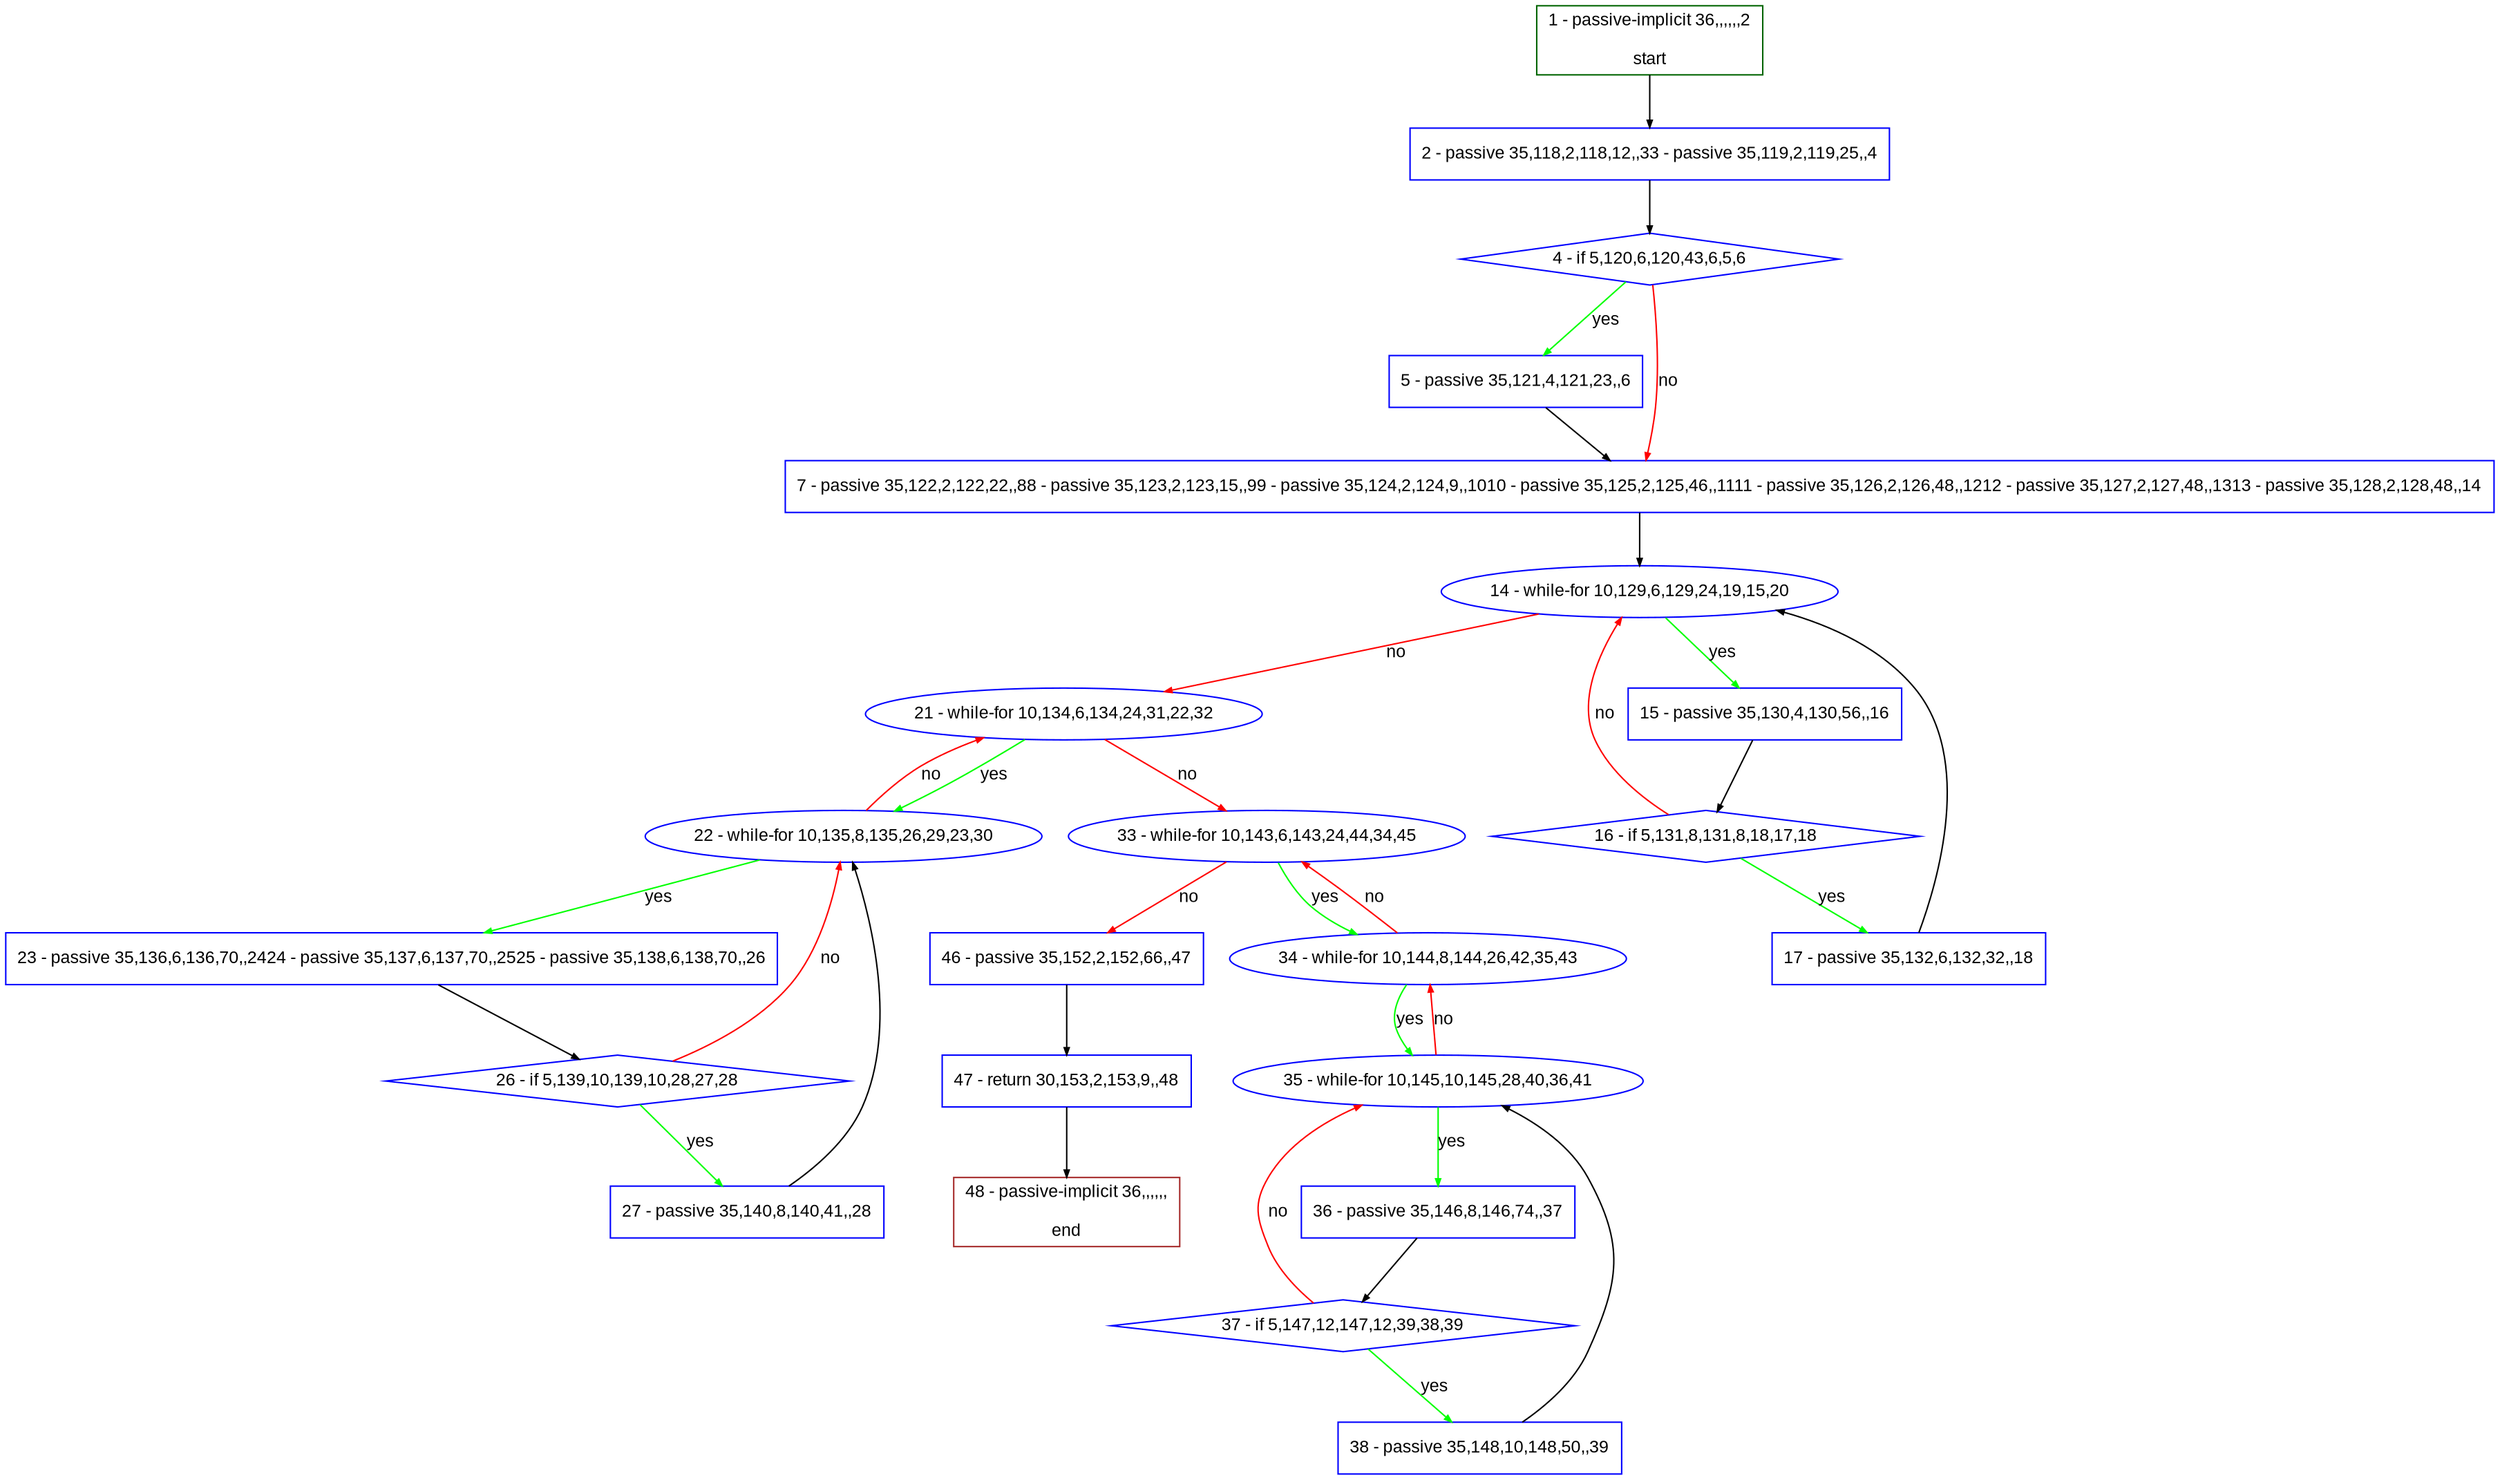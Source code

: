 digraph "" {
  graph [pack="true", label="", fontsize="12", packmode="clust", fontname="Arial", fillcolor="#FFFFCC", bgcolor="white", style="rounded,filled", compound="true"];
  node [node_initialized="no", label="", color="grey", fontsize="12", fillcolor="white", fontname="Arial", style="filled", shape="rectangle", compound="true", fixedsize="false"];
  edge [fontcolor="black", arrowhead="normal", arrowtail="none", arrowsize="0.5", ltail="", label="", color="black", fontsize="12", lhead="", fontname="Arial", dir="forward", compound="true"];
  __N1 [label="2 - passive 35,118,2,118,12,,33 - passive 35,119,2,119,25,,4", color="#0000ff", fillcolor="#ffffff", style="filled", shape="box"];
  __N2 [label="1 - passive-implicit 36,,,,,,2\n\nstart", color="#006400", fillcolor="#ffffff", style="filled", shape="box"];
  __N3 [label="4 - if 5,120,6,120,43,6,5,6", color="#0000ff", fillcolor="#ffffff", style="filled", shape="diamond"];
  __N4 [label="5 - passive 35,121,4,121,23,,6", color="#0000ff", fillcolor="#ffffff", style="filled", shape="box"];
  __N5 [label="7 - passive 35,122,2,122,22,,88 - passive 35,123,2,123,15,,99 - passive 35,124,2,124,9,,1010 - passive 35,125,2,125,46,,1111 - passive 35,126,2,126,48,,1212 - passive 35,127,2,127,48,,1313 - passive 35,128,2,128,48,,14", color="#0000ff", fillcolor="#ffffff", style="filled", shape="box"];
  __N6 [label="14 - while-for 10,129,6,129,24,19,15,20", color="#0000ff", fillcolor="#ffffff", style="filled", shape="oval"];
  __N7 [label="15 - passive 35,130,4,130,56,,16", color="#0000ff", fillcolor="#ffffff", style="filled", shape="box"];
  __N8 [label="21 - while-for 10,134,6,134,24,31,22,32", color="#0000ff", fillcolor="#ffffff", style="filled", shape="oval"];
  __N9 [label="16 - if 5,131,8,131,8,18,17,18", color="#0000ff", fillcolor="#ffffff", style="filled", shape="diamond"];
  __N10 [label="17 - passive 35,132,6,132,32,,18", color="#0000ff", fillcolor="#ffffff", style="filled", shape="box"];
  __N11 [label="22 - while-for 10,135,8,135,26,29,23,30", color="#0000ff", fillcolor="#ffffff", style="filled", shape="oval"];
  __N12 [label="33 - while-for 10,143,6,143,24,44,34,45", color="#0000ff", fillcolor="#ffffff", style="filled", shape="oval"];
  __N13 [label="23 - passive 35,136,6,136,70,,2424 - passive 35,137,6,137,70,,2525 - passive 35,138,6,138,70,,26", color="#0000ff", fillcolor="#ffffff", style="filled", shape="box"];
  __N14 [label="26 - if 5,139,10,139,10,28,27,28", color="#0000ff", fillcolor="#ffffff", style="filled", shape="diamond"];
  __N15 [label="27 - passive 35,140,8,140,41,,28", color="#0000ff", fillcolor="#ffffff", style="filled", shape="box"];
  __N16 [label="34 - while-for 10,144,8,144,26,42,35,43", color="#0000ff", fillcolor="#ffffff", style="filled", shape="oval"];
  __N17 [label="46 - passive 35,152,2,152,66,,47", color="#0000ff", fillcolor="#ffffff", style="filled", shape="box"];
  __N18 [label="35 - while-for 10,145,10,145,28,40,36,41", color="#0000ff", fillcolor="#ffffff", style="filled", shape="oval"];
  __N19 [label="36 - passive 35,146,8,146,74,,37", color="#0000ff", fillcolor="#ffffff", style="filled", shape="box"];
  __N20 [label="37 - if 5,147,12,147,12,39,38,39", color="#0000ff", fillcolor="#ffffff", style="filled", shape="diamond"];
  __N21 [label="38 - passive 35,148,10,148,50,,39", color="#0000ff", fillcolor="#ffffff", style="filled", shape="box"];
  __N22 [label="47 - return 30,153,2,153,9,,48", color="#0000ff", fillcolor="#ffffff", style="filled", shape="box"];
  __N23 [label="48 - passive-implicit 36,,,,,,\n\nend", color="#a52a2a", fillcolor="#ffffff", style="filled", shape="box"];
  __N2 -> __N1 [arrowhead="normal", arrowtail="none", color="#000000", label="", dir="forward"];
  __N1 -> __N3 [arrowhead="normal", arrowtail="none", color="#000000", label="", dir="forward"];
  __N3 -> __N4 [arrowhead="normal", arrowtail="none", color="#00ff00", label="yes", dir="forward"];
  __N3 -> __N5 [arrowhead="normal", arrowtail="none", color="#ff0000", label="no", dir="forward"];
  __N4 -> __N5 [arrowhead="normal", arrowtail="none", color="#000000", label="", dir="forward"];
  __N5 -> __N6 [arrowhead="normal", arrowtail="none", color="#000000", label="", dir="forward"];
  __N6 -> __N7 [arrowhead="normal", arrowtail="none", color="#00ff00", label="yes", dir="forward"];
  __N6 -> __N8 [arrowhead="normal", arrowtail="none", color="#ff0000", label="no", dir="forward"];
  __N7 -> __N9 [arrowhead="normal", arrowtail="none", color="#000000", label="", dir="forward"];
  __N9 -> __N6 [arrowhead="normal", arrowtail="none", color="#ff0000", label="no", dir="forward"];
  __N9 -> __N10 [arrowhead="normal", arrowtail="none", color="#00ff00", label="yes", dir="forward"];
  __N10 -> __N6 [arrowhead="normal", arrowtail="none", color="#000000", label="", dir="forward"];
  __N8 -> __N11 [arrowhead="normal", arrowtail="none", color="#00ff00", label="yes", dir="forward"];
  __N11 -> __N8 [arrowhead="normal", arrowtail="none", color="#ff0000", label="no", dir="forward"];
  __N8 -> __N12 [arrowhead="normal", arrowtail="none", color="#ff0000", label="no", dir="forward"];
  __N11 -> __N13 [arrowhead="normal", arrowtail="none", color="#00ff00", label="yes", dir="forward"];
  __N13 -> __N14 [arrowhead="normal", arrowtail="none", color="#000000", label="", dir="forward"];
  __N14 -> __N11 [arrowhead="normal", arrowtail="none", color="#ff0000", label="no", dir="forward"];
  __N14 -> __N15 [arrowhead="normal", arrowtail="none", color="#00ff00", label="yes", dir="forward"];
  __N15 -> __N11 [arrowhead="normal", arrowtail="none", color="#000000", label="", dir="forward"];
  __N12 -> __N16 [arrowhead="normal", arrowtail="none", color="#00ff00", label="yes", dir="forward"];
  __N16 -> __N12 [arrowhead="normal", arrowtail="none", color="#ff0000", label="no", dir="forward"];
  __N12 -> __N17 [arrowhead="normal", arrowtail="none", color="#ff0000", label="no", dir="forward"];
  __N16 -> __N18 [arrowhead="normal", arrowtail="none", color="#00ff00", label="yes", dir="forward"];
  __N18 -> __N16 [arrowhead="normal", arrowtail="none", color="#ff0000", label="no", dir="forward"];
  __N18 -> __N19 [arrowhead="normal", arrowtail="none", color="#00ff00", label="yes", dir="forward"];
  __N19 -> __N20 [arrowhead="normal", arrowtail="none", color="#000000", label="", dir="forward"];
  __N20 -> __N18 [arrowhead="normal", arrowtail="none", color="#ff0000", label="no", dir="forward"];
  __N20 -> __N21 [arrowhead="normal", arrowtail="none", color="#00ff00", label="yes", dir="forward"];
  __N21 -> __N18 [arrowhead="normal", arrowtail="none", color="#000000", label="", dir="forward"];
  __N17 -> __N22 [arrowhead="normal", arrowtail="none", color="#000000", label="", dir="forward"];
  __N22 -> __N23 [arrowhead="normal", arrowtail="none", color="#000000", label="", dir="forward"];
}
